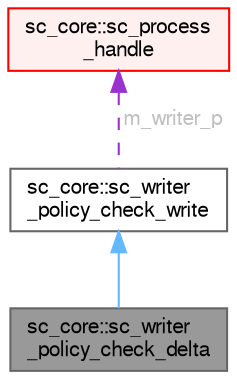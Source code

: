 digraph "sc_core::sc_writer_policy_check_delta"
{
 // LATEX_PDF_SIZE
  bgcolor="transparent";
  edge [fontname=FreeSans,fontsize=10,labelfontname=FreeSans,labelfontsize=10];
  node [fontname=FreeSans,fontsize=10,shape=box,height=0.2,width=0.4];
  Node1 [id="Node000001",label="sc_core::sc_writer\l_policy_check_delta",height=0.2,width=0.4,color="gray40", fillcolor="grey60", style="filled", fontcolor="black",tooltip=" "];
  Node2 -> Node1 [id="edge1_Node000001_Node000002",dir="back",color="steelblue1",style="solid",tooltip=" "];
  Node2 [id="Node000002",label="sc_core::sc_writer\l_policy_check_write",height=0.2,width=0.4,color="gray40", fillcolor="white", style="filled",URL="$a01533.html",tooltip=" "];
  Node3 -> Node2 [id="edge2_Node000002_Node000003",dir="back",color="darkorchid3",style="dashed",tooltip=" ",label=" m_writer_p",fontcolor="grey" ];
  Node3 [id="Node000003",label="sc_core::sc_process\l_handle",height=0.2,width=0.4,color="red", fillcolor="#FFF0F0", style="filled",URL="$a02165.html",tooltip=" "];
}
